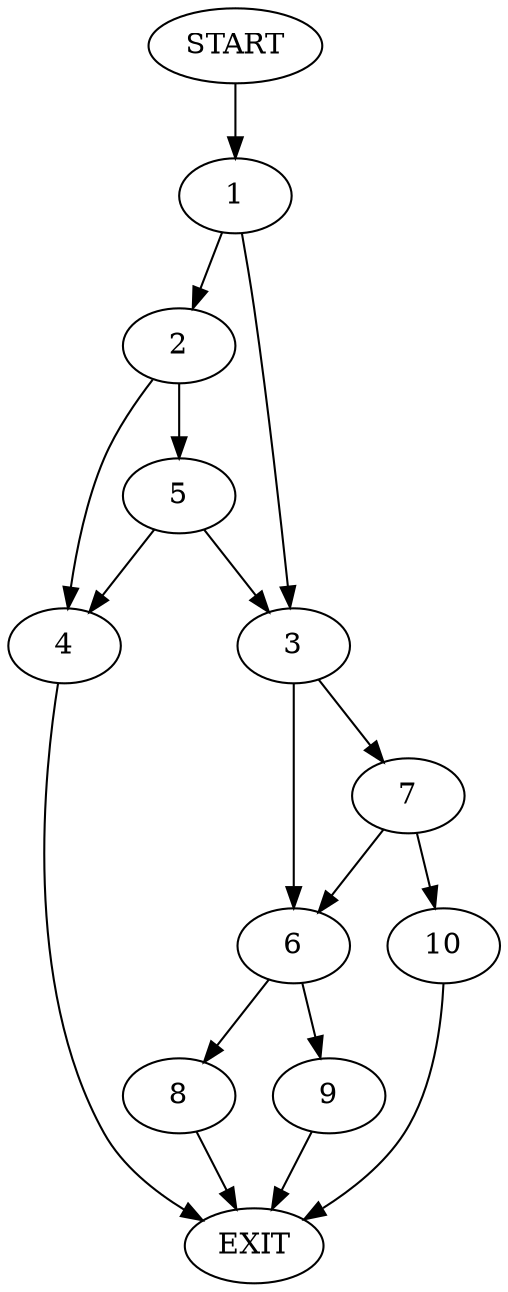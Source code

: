digraph {
0 [label="START"]
11 [label="EXIT"]
0 -> 1
1 -> 2
1 -> 3
2 -> 4
2 -> 5
3 -> 6
3 -> 7
4 -> 11
5 -> 4
5 -> 3
6 -> 8
6 -> 9
7 -> 10
7 -> 6
10 -> 11
8 -> 11
9 -> 11
}

